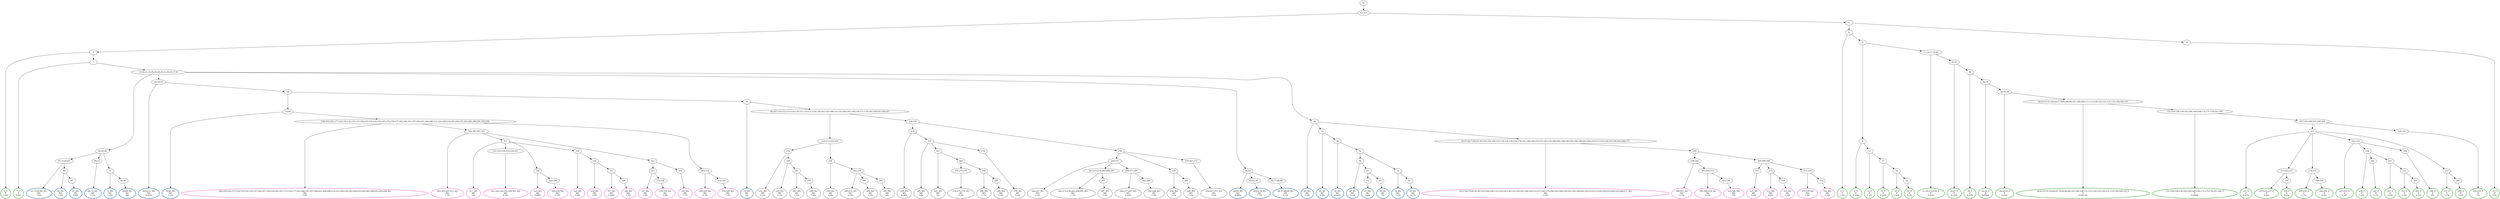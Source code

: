 digraph T {
	{
		rank=same
		210 [penwidth=3,colorscheme=set19,color=3,label="4_P\nP\n1.8%"]
		208 [penwidth=3,colorscheme=set19,color=3,label="7_P\nP\n8.4%"]
		205 [penwidth=3,colorscheme=set19,color=3,label="6_P\nP\n1.2%"]
		202 [penwidth=3,colorscheme=set19,color=3,label="9_P\nP\n0.24%"]
		200 [penwidth=3,colorscheme=set19,color=3,label="12_P\nP\n1.2%"]
		198 [penwidth=3,colorscheme=set19,color=3,label="15_P\nP\n0.42%"]
		196 [penwidth=3,colorscheme=set19,color=3,label="18_P\nP\n2.6%"]
		194 [penwidth=3,colorscheme=set19,color=3,label="20_P\nP\n5.2%"]
		192 [penwidth=3,colorscheme=set19,color=3,label="11;14;17;19;22_P\nP\n0.41%"]
		190 [penwidth=3,colorscheme=set19,color=3,label="25;27_P\nP\n0.33%"]
		188 [penwidth=3,colorscheme=set19,color=3,label="30_P\nP\n0.65%"]
		186 [penwidth=3,colorscheme=set19,color=3,label="32;34_P\nP\n0.098%"]
		184 [penwidth=3,colorscheme=set19,color=3,label="36;38;39_P\nP\n0.19%"]
		182 [penwidth=3,colorscheme=set19,color=3,label="40;43;47;51;54;62;67;74;82;86;98;101;106;108;111;113;120;122;125;131;133;138;140;145_P\nP\n0.0013%"]
		180 [penwidth=3,colorscheme=set19,color=3,label="151;156;158;159;162;164;166;169;172;175;178;181;184_P\nP\n0.058%"]
		177 [penwidth=3,colorscheme=set19,color=3,label="211_P\nP\n0.57%"]
		175 [penwidth=3,colorscheme=set19,color=3,label="215;222;227_P\nP\n4.6%"]
		173 [penwidth=3,colorscheme=set19,color=3,label="239_P\nP\n6.4%"]
		171 [penwidth=3,colorscheme=set19,color=3,label="218;233_P\nP\n5.7%"]
		169 [penwidth=3,colorscheme=set19,color=3,label="248;254_P\nP\n6.1%"]
		167 [penwidth=3,colorscheme=set19,color=3,label="221;232_P\nP\n2.2%"]
		165 [penwidth=3,colorscheme=set19,color=3,label="238_P\nP\n3.2%"]
		163 [penwidth=3,colorscheme=set19,color=3,label="241_P\nP\n5.1%"]
		161 [penwidth=3,colorscheme=set19,color=3,label="247_P\nP\n2.8%"]
		159 [penwidth=3,colorscheme=set19,color=3,label="253_P\nP\n1.4%"]
		157 [penwidth=3,colorscheme=set19,color=3,label="261_P\nP\n6.2%"]
		155 [penwidth=3,colorscheme=set19,color=3,label="246_P\nP\n6%"]
		153 [penwidth=3,colorscheme=set19,color=3,label="237_P\nP\n3.7%"]
		151 [penwidth=3,colorscheme=set19,color=3,label="260_P\nP\n5.4%"]
		149 [penwidth=3,colorscheme=set19,color=3,label="226;231_P\nP\n7%"]
		147 [penwidth=3,colorscheme=set19,color=3,label="10_P\nP\n11%"]
		143 [penwidth=3,colorscheme=set19,color=2,label="61;73;81;85_M1\nM1\n3.4%"]
		141 [penwidth=3,colorscheme=set19,color=2,label="90_M1\nM1\n3.3%"]
		139 [penwidth=3,colorscheme=set19,color=2,label="97_M1\nM1\n6.8%"]
		137 [penwidth=3,colorscheme=set19,color=2,label="66;72_M1\nM1\n5.1%"]
		135 [penwidth=3,colorscheme=set19,color=2,label="71_M1\nM1\n5.3%"]
		133 [penwidth=3,colorscheme=set19,color=2,label="80;89_M1\nM1\n9%"]
		131 [penwidth=3,colorscheme=set19,color=2,label="44;50;53_M1\nM1\n0.24%"]
		128 [penwidth=3,colorscheme=set19,color=2,label="70;84_M1\nM1\n5.1%"]
		126 [penwidth=3,colorscheme=set19,color=2,label="79_M1\nM1\n6%"]
		124 [penwidth=3,colorscheme=set19,color=2,label="46;49_M1\nM1\n0.48%"]
		122 [penwidth=3,colorscheme=set19,color=2,label="59;65;78_M1\nM1\n7.7%"]
		120 [penwidth=3,colorscheme=set19,color=2,label="69;77;88;96_M1\nM1\n6.1%"]
		118 [penwidth=3,colorscheme=set19,color=2,label="48_M1\nM1\n3.9%"]
		116 [penwidth=3,colorscheme=set19,color=2,label="52_M1\nM1\n4.9%"]
		114 [penwidth=3,colorscheme=set19,color=2,label="58_M1\nM1\n0.92%"]
		111 [penwidth=3,colorscheme=set19,color=2,label="68_M1\nM1\n3.1%"]
		108 [penwidth=3,colorscheme=set19,color=2,label="93_M1\nM1\n5.6%"]
		106 [penwidth=3,colorscheme=set19,color=2,label="99_M1\nM1\n7%"]
		104 [penwidth=3,colorscheme=set19,color=2,label="76_M1\nM1\n7.1%"]
		102 [penwidth=3,colorscheme=set19,color=2,label="92_M1\nM1\n9.1%"]
		100 [penwidth=3,colorscheme=set19,color=8,label="100;103;105;117;124;130;132;135;137;144;147;150;154;165;167;173;174;177;183;186;191;197;198;201;204;206;212;223;228;234;242;249;255;262;282;286;291;295;299_M2\nM2\n1.5%"]
		98 [penwidth=3,colorscheme=set19,color=8,label="302;305;307;312_M2\nM2\n1.7%"]
		96 [penwidth=3,colorscheme=set19,color=8,label="317_M2\nM2\n2%"]
		94 [penwidth=3,colorscheme=set19,color=8,label="321;325;330;335;339;341_M2\nM2\n6.3%"]
		92 [penwidth=3,colorscheme=set19,color=8,label="324_M2\nM2\n0.88%"]
		90 [penwidth=3,colorscheme=set19,color=8,label="329;338_M2\nM2\n5.2%"]
		88 [penwidth=3,colorscheme=set19,color=8,label="328_M2\nM2\n1.9%"]
		86 [penwidth=3,colorscheme=set19,color=8,label="334_M2\nM2\n1.6%"]
		84 [penwidth=3,colorscheme=set19,color=8,label="337_M2\nM2\n0.64%"]
		82 [penwidth=3,colorscheme=set19,color=8,label="340_M2\nM2\n5.1%"]
		79 [penwidth=3,colorscheme=set19,color=8,label="327_M2\nM2\n3.8%"]
		77 [penwidth=3,colorscheme=set19,color=8,label="333;336_M2\nM2\n5.8%"]
		75 [penwidth=3,colorscheme=set19,color=8,label="332_M2\nM2\n7.7%"]
		73 [penwidth=3,colorscheme=set19,color=8,label="304;310_M2\nM2\n8.1%"]
		71 [penwidth=3,colorscheme=set19,color=8,label="316;320_M2\nM2\n7.5%"]
		69 [penwidth=3,colorscheme=set19,color=8,label="55;57;63;75;83;91;95;102;104;109;114;118;126;128;134;139;141;148;149;153;157;163;176;180;182;188;190;192;194;196;202;205;210;213;216;224;235;240;243;266;271_M2\nM2\n2.2%"]
		66 [penwidth=3,colorscheme=set19,color=8,label="298;301_M2\nM2\n4.1%"]
		64 [penwidth=3,colorscheme=set19,color=8,label="303;309;314_M2\nM2\n2.5%"]
		62 [penwidth=3,colorscheme=set19,color=8,label="322;326_M2\nM2\n5%"]
		59 [penwidth=3,colorscheme=set19,color=8,label="311_M2\nM2\n5.6%"]
		57 [penwidth=3,colorscheme=set19,color=8,label="313_M2\nM2\n6.6%"]
		55 [penwidth=3,colorscheme=set19,color=8,label="319_M2\nM2\n5.4%"]
		53 [penwidth=3,colorscheme=set19,color=8,label="315;318_M2\nM2\n3.4%"]
		51 [penwidth=3,colorscheme=set19,color=8,label="331_M2\nM2\n5.4%"]
		47 [penwidth=3,colorscheme=set19,color=9,label="252_M3\nM3\n4.2%"]
		45 [penwidth=3,colorscheme=set19,color=9,label="259_M3\nM3\n3.7%"]
		43 [penwidth=3,colorscheme=set19,color=9,label="281_M3\nM3\n1.1%"]
		41 [penwidth=3,colorscheme=set19,color=9,label="290_M3\nM3\n7.6%"]
		39 [penwidth=3,colorscheme=set19,color=9,label="258_M3\nM3\n4.9%"]
		37 [penwidth=3,colorscheme=set19,color=9,label="265;276_M3\nM3\n6.2%"]
		35 [penwidth=3,colorscheme=set19,color=9,label="280_M3\nM3\n7.3%"]
		33 [penwidth=3,colorscheme=set19,color=9,label="285_M3\nM3\n6%"]
		30 [penwidth=3,colorscheme=set19,color=9,label="229_M3\nM3\n0.38%"]
		28 [penwidth=3,colorscheme=set19,color=9,label="245_M3\nM3\n3.6%"]
		26 [penwidth=3,colorscheme=set19,color=9,label="251_M3\nM3\n3%"]
		23 [penwidth=3,colorscheme=set19,color=9,label="270;275;279_M3\nM3\n8.2%"]
		21 [penwidth=3,colorscheme=set19,color=9,label="284_M3\nM3\n1.7%"]
		19 [penwidth=3,colorscheme=set19,color=9,label="289_M3\nM3\n5.3%"]
		17 [penwidth=3,colorscheme=set19,color=9,label="274_M3\nM3\n6.1%"]
		14 [penwidth=3,colorscheme=set19,color=9,label="244;257_M3\nM3\n2.3%"]
		12 [penwidth=3,colorscheme=set19,color=9,label="263;273;278;283;288;293_M3\nM3\n1.1%"]
		10 [penwidth=3,colorscheme=set19,color=9,label="297_M3\nM3\n5.3%"]
		8 [penwidth=3,colorscheme=set19,color=9,label="269;277;287_M3\nM3\n0.34%"]
		6 [penwidth=3,colorscheme=set19,color=9,label="292;296_M3\nM3\n5.5%"]
		4 [penwidth=3,colorscheme=set19,color=9,label="250_M3\nM3\n3.1%"]
		2 [penwidth=3,colorscheme=set19,color=9,label="268_M3\nM3\n7.5%"]
		0 [penwidth=3,colorscheme=set19,color=9,label="256;267;272_M3\nM3\n5.5%"]
	}
	213 [label="GL"]
	212 [label="0;1;2;3"]
	211 [label="4"]
	209 [label="7"]
	207 [label="5"]
	206 [label="6"]
	204 [label="8"]
	203 [label="9"]
	201 [label="12"]
	199 [label="15"]
	197 [label="18"]
	195 [label="20"]
	193 [label="11;14;17;19;22"]
	191 [label="25;27"]
	189 [label="30"]
	187 [label="32;34"]
	185 [label="36;38;39"]
	183 [label="40;43;47;51;54;62;67;74;82;86;98;101;106;108;111;113;120;122;125;131;133;138;140;145"]
	181 [label="151;156;158;159;162;164;166;169;172;175;178;181;184"]
	179 [label="187;193;200;203;208;209"]
	178 [label="211"]
	176 [label="215;222;227"]
	174 [label="239"]
	172 [label="218;233"]
	170 [label="248;254"]
	168 [label="221;232"]
	166 [label="238"]
	164 [label="241"]
	162 [label="247"]
	160 [label="253"]
	158 [label="261"]
	156 [label="246"]
	154 [label="237"]
	152 [label="260"]
	150 [label="226;231"]
	148 [label="10"]
	146 [label="13;16;21;23;24;26;28;29;31;33;35;37;41"]
	145 [label="42;45;56"]
	144 [label="61;73;81;85"]
	142 [label="90"]
	140 [label="97"]
	138 [label="66;72"]
	136 [label="71"]
	134 [label="80;89"]
	132 [label="44;50;53"]
	130 [label="60"]
	129 [label="70;84"]
	127 [label="79"]
	125 [label="46;49"]
	123 [label="59;65;78"]
	121 [label="69;77;88;96"]
	119 [label="48"]
	117 [label="52"]
	115 [label="58"]
	113 [label="64"]
	112 [label="68"]
	110 [label="87"]
	109 [label="93"]
	107 [label="99"]
	105 [label="76"]
	103 [label="92"]
	101 [label="100;103;105;117;124;130;132;135;137;144;147;150;154;165;167;173;174;177;183;186;191;197;198;201;204;206;212;223;228;234;242;249;255;262;282;286;291;295;299"]
	99 [label="302;305;307;312"]
	97 [label="317"]
	95 [label="321;325;330;335;339;341"]
	93 [label="324"]
	91 [label="329;338"]
	89 [label="328"]
	87 [label="334"]
	85 [label="337"]
	83 [label="340"]
	81 [label="323"]
	80 [label="327"]
	78 [label="333;336"]
	76 [label="332"]
	74 [label="304;310"]
	72 [label="316;320"]
	70 [label="55;57;63;75;83;91;95;102;104;109;114;118;126;128;134;139;141;148;149;153;157;163;176;180;182;188;190;192;194;196;202;205;210;213;216;224;235;240;243;266;271"]
	68 [label="294"]
	67 [label="298;301"]
	65 [label="303;309;314"]
	63 [label="322;326"]
	61 [label="300;306;308"]
	60 [label="311"]
	58 [label="313"]
	56 [label="319"]
	54 [label="315;318"]
	52 [label="331"]
	50 [label="94;107;110;112;115;116;119;121;123;127;129;136;142;143;146;152;155;160;161;168;170;171;179;185;189;195;199;207"]
	49 [label="214;217;220;230"]
	48 [label="252"]
	46 [label="259"]
	44 [label="281"]
	42 [label="290"]
	40 [label="258"]
	38 [label="265;276"]
	36 [label="280"]
	34 [label="285"]
	32 [label="219;225"]
	31 [label="229"]
	29 [label="245"]
	27 [label="251"]
	25 [label="264"]
	24 [label="270;275;279"]
	22 [label="284"]
	20 [label="289"]
	18 [label="274"]
	16 [label="236"]
	15 [label="244;257"]
	13 [label="263;273;278;283;288;293"]
	11 [label="297"]
	9 [label="269;277;287"]
	7 [label="292;296"]
	5 [label="250"]
	3 [label="268"]
	1 [label="256;267;272"]
	213 -> 212
	212 -> 211
	212 -> 207
	211 -> 210
	211 -> 209
	209 -> 208
	209 -> 146
	207 -> 206
	207 -> 148
	206 -> 205
	206 -> 204
	204 -> 203
	204 -> 193
	203 -> 202
	203 -> 201
	201 -> 200
	201 -> 199
	199 -> 198
	199 -> 197
	197 -> 196
	197 -> 195
	195 -> 194
	193 -> 192
	193 -> 191
	191 -> 190
	191 -> 189
	189 -> 188
	189 -> 187
	187 -> 186
	187 -> 185
	185 -> 184
	185 -> 183
	183 -> 182
	183 -> 181
	181 -> 180
	181 -> 179
	179 -> 178
	179 -> 150
	178 -> 177
	178 -> 176
	178 -> 172
	178 -> 168
	178 -> 154
	176 -> 175
	176 -> 174
	174 -> 173
	172 -> 171
	172 -> 170
	170 -> 169
	168 -> 167
	168 -> 166
	168 -> 156
	166 -> 165
	166 -> 164
	166 -> 162
	164 -> 163
	162 -> 161
	162 -> 160
	160 -> 159
	160 -> 158
	158 -> 157
	156 -> 155
	154 -> 153
	154 -> 152
	152 -> 151
	150 -> 149
	148 -> 147
	146 -> 145
	146 -> 132
	146 -> 125
	146 -> 119
	145 -> 144
	145 -> 138
	145 -> 136
	144 -> 143
	144 -> 142
	142 -> 141
	142 -> 140
	140 -> 139
	138 -> 137
	136 -> 135
	136 -> 134
	134 -> 133
	132 -> 131
	132 -> 130
	130 -> 129
	130 -> 127
	129 -> 128
	129 -> 101
	127 -> 126
	127 -> 50
	125 -> 124
	125 -> 123
	125 -> 121
	123 -> 122
	121 -> 120
	119 -> 118
	119 -> 117
	119 -> 70
	117 -> 116
	117 -> 115
	115 -> 114
	115 -> 113
	113 -> 112
	113 -> 105
	112 -> 111
	112 -> 110
	110 -> 109
	110 -> 107
	109 -> 108
	107 -> 106
	105 -> 104
	105 -> 103
	103 -> 102
	101 -> 100
	101 -> 99
	101 -> 74
	99 -> 98
	99 -> 97
	99 -> 81
	97 -> 96
	97 -> 95
	97 -> 93
	97 -> 89
	95 -> 94
	93 -> 92
	93 -> 91
	91 -> 90
	89 -> 88
	89 -> 87
	87 -> 86
	87 -> 85
	85 -> 84
	85 -> 83
	83 -> 82
	81 -> 80
	81 -> 76
	80 -> 79
	80 -> 78
	78 -> 77
	76 -> 75
	74 -> 73
	74 -> 72
	72 -> 71
	70 -> 69
	70 -> 68
	68 -> 67
	68 -> 61
	67 -> 66
	67 -> 65
	65 -> 64
	65 -> 63
	63 -> 62
	61 -> 60
	61 -> 58
	61 -> 54
	60 -> 59
	58 -> 57
	58 -> 56
	56 -> 55
	54 -> 53
	54 -> 52
	52 -> 51
	50 -> 49
	50 -> 32
	49 -> 48
	49 -> 40
	48 -> 47
	48 -> 46
	46 -> 45
	46 -> 44
	44 -> 43
	44 -> 42
	42 -> 41
	40 -> 39
	40 -> 38
	38 -> 37
	38 -> 36
	38 -> 34
	36 -> 35
	34 -> 33
	32 -> 31
	32 -> 16
	31 -> 30
	31 -> 29
	29 -> 28
	29 -> 27
	29 -> 18
	27 -> 26
	27 -> 25
	25 -> 24
	25 -> 22
	24 -> 23
	22 -> 21
	22 -> 20
	20 -> 19
	18 -> 17
	16 -> 15
	16 -> 5
	16 -> 1
	15 -> 14
	15 -> 13
	15 -> 9
	13 -> 12
	13 -> 11
	11 -> 10
	9 -> 8
	9 -> 7
	7 -> 6
	5 -> 4
	5 -> 3
	3 -> 2
	1 -> 0
}
